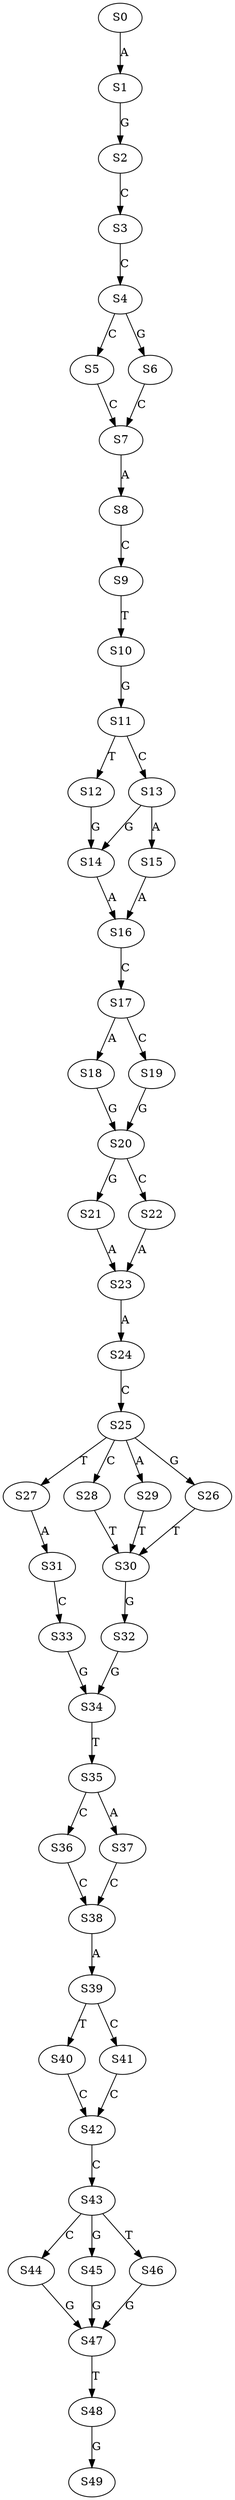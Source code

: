 strict digraph  {
	S0 -> S1 [ label = A ];
	S1 -> S2 [ label = G ];
	S2 -> S3 [ label = C ];
	S3 -> S4 [ label = C ];
	S4 -> S5 [ label = C ];
	S4 -> S6 [ label = G ];
	S5 -> S7 [ label = C ];
	S6 -> S7 [ label = C ];
	S7 -> S8 [ label = A ];
	S8 -> S9 [ label = C ];
	S9 -> S10 [ label = T ];
	S10 -> S11 [ label = G ];
	S11 -> S12 [ label = T ];
	S11 -> S13 [ label = C ];
	S12 -> S14 [ label = G ];
	S13 -> S15 [ label = A ];
	S13 -> S14 [ label = G ];
	S14 -> S16 [ label = A ];
	S15 -> S16 [ label = A ];
	S16 -> S17 [ label = C ];
	S17 -> S18 [ label = A ];
	S17 -> S19 [ label = C ];
	S18 -> S20 [ label = G ];
	S19 -> S20 [ label = G ];
	S20 -> S21 [ label = G ];
	S20 -> S22 [ label = C ];
	S21 -> S23 [ label = A ];
	S22 -> S23 [ label = A ];
	S23 -> S24 [ label = A ];
	S24 -> S25 [ label = C ];
	S25 -> S26 [ label = G ];
	S25 -> S27 [ label = T ];
	S25 -> S28 [ label = C ];
	S25 -> S29 [ label = A ];
	S26 -> S30 [ label = T ];
	S27 -> S31 [ label = A ];
	S28 -> S30 [ label = T ];
	S29 -> S30 [ label = T ];
	S30 -> S32 [ label = G ];
	S31 -> S33 [ label = C ];
	S32 -> S34 [ label = G ];
	S33 -> S34 [ label = G ];
	S34 -> S35 [ label = T ];
	S35 -> S36 [ label = C ];
	S35 -> S37 [ label = A ];
	S36 -> S38 [ label = C ];
	S37 -> S38 [ label = C ];
	S38 -> S39 [ label = A ];
	S39 -> S40 [ label = T ];
	S39 -> S41 [ label = C ];
	S40 -> S42 [ label = C ];
	S41 -> S42 [ label = C ];
	S42 -> S43 [ label = C ];
	S43 -> S44 [ label = C ];
	S43 -> S45 [ label = G ];
	S43 -> S46 [ label = T ];
	S44 -> S47 [ label = G ];
	S45 -> S47 [ label = G ];
	S46 -> S47 [ label = G ];
	S47 -> S48 [ label = T ];
	S48 -> S49 [ label = G ];
}
